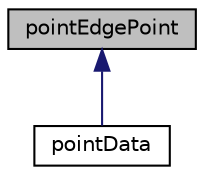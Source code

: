 digraph "pointEdgePoint"
{
  bgcolor="transparent";
  edge [fontname="Helvetica",fontsize="10",labelfontname="Helvetica",labelfontsize="10"];
  node [fontname="Helvetica",fontsize="10",shape=record];
  Node1 [label="pointEdgePoint",height=0.2,width=0.4,color="black", fillcolor="grey75", style="filled", fontcolor="black"];
  Node1 -> Node2 [dir="back",color="midnightblue",fontsize="10",style="solid",fontname="Helvetica"];
  Node2 [label="pointData",height=0.2,width=0.4,color="black",URL="$a01918.html",tooltip="Variant of pointEdgePoint with some transported additional data. WIP - should be templated on data li..."];
}
